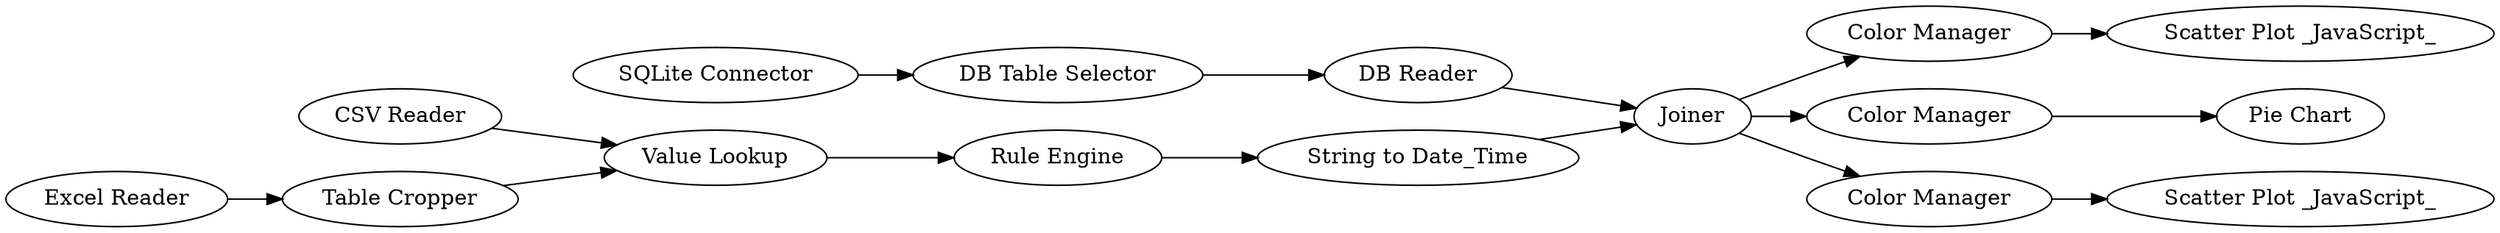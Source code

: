 digraph {
	371 -> 382
	424 -> 271
	403 -> 404
	368 -> 433
	273 -> 368
	272 -> 273
	368 -> 434
	434 -> 435
	368 -> 371
	271 -> 272
	404 -> 368
	433 -> 437
	266 -> 271
	406 -> 403
	426 -> 266
	437 [label="Pie Chart"]
	434 [label="Color Manager"]
	433 [label="Color Manager"]
	403 [label="DB Table Selector"]
	368 [label=Joiner]
	382 [label="Scatter Plot _JavaScript_"]
	435 [label="Scatter Plot _JavaScript_"]
	272 [label="Rule Engine"]
	273 [label="String to Date_Time"]
	266 [label="Table Cropper"]
	404 [label="DB Reader"]
	406 [label="SQLite Connector"]
	271 [label="Value Lookup"]
	424 [label="CSV Reader"]
	371 [label="Color Manager"]
	426 [label="Excel Reader"]
	rankdir=LR
}
